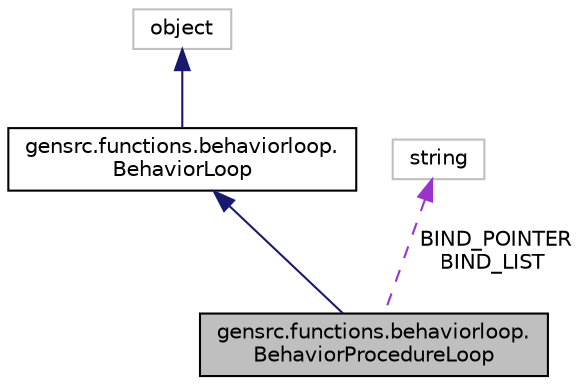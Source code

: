 digraph "gensrc.functions.behaviorloop.BehaviorProcedureLoop"
{
  edge [fontname="Helvetica",fontsize="10",labelfontname="Helvetica",labelfontsize="10"];
  node [fontname="Helvetica",fontsize="10",shape=record];
  Node3 [label="gensrc.functions.behaviorloop.\lBehaviorProcedureLoop",height=0.2,width=0.4,color="black", fillcolor="grey75", style="filled", fontcolor="black"];
  Node4 -> Node3 [dir="back",color="midnightblue",fontsize="10",style="solid",fontname="Helvetica"];
  Node4 [label="gensrc.functions.behaviorloop.\lBehaviorLoop",height=0.2,width=0.4,color="black", fillcolor="white", style="filled",URL="$classgensrc_1_1functions_1_1behaviorloop_1_1_behavior_loop.html"];
  Node5 -> Node4 [dir="back",color="midnightblue",fontsize="10",style="solid",fontname="Helvetica"];
  Node5 [label="object",height=0.2,width=0.4,color="grey75", fillcolor="white", style="filled"];
  Node6 -> Node3 [dir="back",color="darkorchid3",fontsize="10",style="dashed",label=" BIND_POINTER\nBIND_LIST" ,fontname="Helvetica"];
  Node6 [label="string",height=0.2,width=0.4,color="grey75", fillcolor="white", style="filled"];
}

